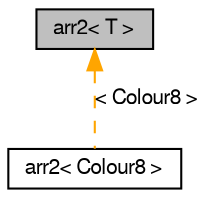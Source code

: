 digraph G
{
  edge [fontname="FreeSans",fontsize=10,labelfontname="FreeSans",labelfontsize=10];
  node [fontname="FreeSans",fontsize=10,shape=record];
  Node1 [label="arr2\< T \>",height=0.2,width=0.4,color="black", fillcolor="grey75", style="filled" fontcolor="black"];
  Node1 -> Node2 [dir=back,color="orange",fontsize=10,style="dashed",label="\< Colour8 \>",fontname="FreeSans"];
  Node2 [label="arr2\< Colour8 \>",height=0.2,width=0.4,color="black", fillcolor="white", style="filled",URL="$classarr2.html"];
}
